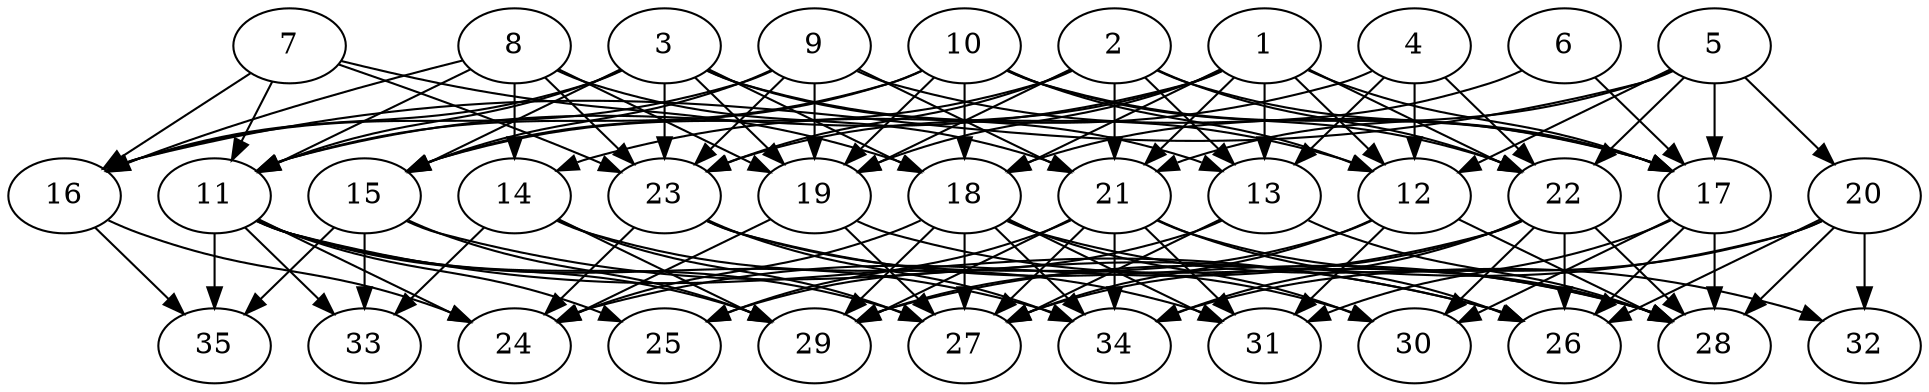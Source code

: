 // DAG automatically generated by daggen at Thu Oct  3 14:05:37 2019
// ./daggen --dot -n 35 --ccr 0.5 --fat 0.7 --regular 0.9 --density 0.6 --mindata 5242880 --maxdata 52428800 
digraph G {
  1 [size="26599424", alpha="0.13", expect_size="13299712"] 
  1 -> 11 [size ="13299712"]
  1 -> 12 [size ="13299712"]
  1 -> 13 [size ="13299712"]
  1 -> 17 [size ="13299712"]
  1 -> 18 [size ="13299712"]
  1 -> 19 [size ="13299712"]
  1 -> 21 [size ="13299712"]
  1 -> 22 [size ="13299712"]
  1 -> 23 [size ="13299712"]
  2 [size="95768576", alpha="0.17", expect_size="47884288"] 
  2 -> 13 [size ="47884288"]
  2 -> 15 [size ="47884288"]
  2 -> 17 [size ="47884288"]
  2 -> 19 [size ="47884288"]
  2 -> 21 [size ="47884288"]
  2 -> 22 [size ="47884288"]
  2 -> 23 [size ="47884288"]
  3 [size="76558336", alpha="0.05", expect_size="38279168"] 
  3 -> 11 [size ="38279168"]
  3 -> 12 [size ="38279168"]
  3 -> 13 [size ="38279168"]
  3 -> 15 [size ="38279168"]
  3 -> 16 [size ="38279168"]
  3 -> 18 [size ="38279168"]
  3 -> 19 [size ="38279168"]
  3 -> 23 [size ="38279168"]
  4 [size="68317184", alpha="0.18", expect_size="34158592"] 
  4 -> 12 [size ="34158592"]
  4 -> 13 [size ="34158592"]
  4 -> 14 [size ="34158592"]
  4 -> 22 [size ="34158592"]
  5 [size="78981120", alpha="0.05", expect_size="39490560"] 
  5 -> 12 [size ="39490560"]
  5 -> 16 [size ="39490560"]
  5 -> 17 [size ="39490560"]
  5 -> 20 [size ="39490560"]
  5 -> 21 [size ="39490560"]
  5 -> 22 [size ="39490560"]
  6 [size="33509376", alpha="0.18", expect_size="16754688"] 
  6 -> 17 [size ="16754688"]
  6 -> 18 [size ="16754688"]
  7 [size="46043136", alpha="0.16", expect_size="23021568"] 
  7 -> 11 [size ="23021568"]
  7 -> 16 [size ="23021568"]
  7 -> 18 [size ="23021568"]
  7 -> 23 [size ="23021568"]
  8 [size="64550912", alpha="0.02", expect_size="32275456"] 
  8 -> 11 [size ="32275456"]
  8 -> 14 [size ="32275456"]
  8 -> 16 [size ="32275456"]
  8 -> 19 [size ="32275456"]
  8 -> 21 [size ="32275456"]
  8 -> 23 [size ="32275456"]
  9 [size="39272448", alpha="0.09", expect_size="19636224"] 
  9 -> 15 [size ="19636224"]
  9 -> 16 [size ="19636224"]
  9 -> 17 [size ="19636224"]
  9 -> 19 [size ="19636224"]
  9 -> 21 [size ="19636224"]
  9 -> 23 [size ="19636224"]
  10 [size="26437632", alpha="0.08", expect_size="13218816"] 
  10 -> 11 [size ="13218816"]
  10 -> 12 [size ="13218816"]
  10 -> 15 [size ="13218816"]
  10 -> 17 [size ="13218816"]
  10 -> 18 [size ="13218816"]
  10 -> 19 [size ="13218816"]
  10 -> 22 [size ="13218816"]
  11 [size="81952768", alpha="0.05", expect_size="40976384"] 
  11 -> 24 [size ="40976384"]
  11 -> 25 [size ="40976384"]
  11 -> 26 [size ="40976384"]
  11 -> 27 [size ="40976384"]
  11 -> 29 [size ="40976384"]
  11 -> 33 [size ="40976384"]
  11 -> 34 [size ="40976384"]
  11 -> 35 [size ="40976384"]
  12 [size="50954240", alpha="0.10", expect_size="25477120"] 
  12 -> 27 [size ="25477120"]
  12 -> 28 [size ="25477120"]
  12 -> 29 [size ="25477120"]
  12 -> 31 [size ="25477120"]
  13 [size="35033088", alpha="0.15", expect_size="17516544"] 
  13 -> 25 [size ="17516544"]
  13 -> 27 [size ="17516544"]
  13 -> 28 [size ="17516544"]
  14 [size="59670528", alpha="0.08", expect_size="29835264"] 
  14 -> 27 [size ="29835264"]
  14 -> 29 [size ="29835264"]
  14 -> 31 [size ="29835264"]
  14 -> 33 [size ="29835264"]
  15 [size="51154944", alpha="0.02", expect_size="25577472"] 
  15 -> 26 [size ="25577472"]
  15 -> 29 [size ="25577472"]
  15 -> 33 [size ="25577472"]
  15 -> 35 [size ="25577472"]
  16 [size="72775680", alpha="0.08", expect_size="36387840"] 
  16 -> 24 [size ="36387840"]
  16 -> 35 [size ="36387840"]
  17 [size="61038592", alpha="0.05", expect_size="30519296"] 
  17 -> 26 [size ="30519296"]
  17 -> 28 [size ="30519296"]
  17 -> 30 [size ="30519296"]
  17 -> 31 [size ="30519296"]
  18 [size="42694656", alpha="0.19", expect_size="21347328"] 
  18 -> 24 [size ="21347328"]
  18 -> 27 [size ="21347328"]
  18 -> 29 [size ="21347328"]
  18 -> 30 [size ="21347328"]
  18 -> 31 [size ="21347328"]
  18 -> 32 [size ="21347328"]
  18 -> 34 [size ="21347328"]
  19 [size="50292736", alpha="0.18", expect_size="25146368"] 
  19 -> 24 [size ="25146368"]
  19 -> 27 [size ="25146368"]
  19 -> 28 [size ="25146368"]
  20 [size="90404864", alpha="0.17", expect_size="45202432"] 
  20 -> 26 [size ="45202432"]
  20 -> 28 [size ="45202432"]
  20 -> 29 [size ="45202432"]
  20 -> 32 [size ="45202432"]
  20 -> 34 [size ="45202432"]
  21 [size="35346432", alpha="0.19", expect_size="17673216"] 
  21 -> 25 [size ="17673216"]
  21 -> 26 [size ="17673216"]
  21 -> 27 [size ="17673216"]
  21 -> 28 [size ="17673216"]
  21 -> 29 [size ="17673216"]
  21 -> 31 [size ="17673216"]
  21 -> 34 [size ="17673216"]
  22 [size="57595904", alpha="0.19", expect_size="28797952"] 
  22 -> 24 [size ="28797952"]
  22 -> 26 [size ="28797952"]
  22 -> 27 [size ="28797952"]
  22 -> 28 [size ="28797952"]
  22 -> 30 [size ="28797952"]
  22 -> 34 [size ="28797952"]
  23 [size="104806400", alpha="0.14", expect_size="52403200"] 
  23 -> 24 [size ="52403200"]
  23 -> 28 [size ="52403200"]
  23 -> 30 [size ="52403200"]
  23 -> 34 [size ="52403200"]
  24 [size="79833088", alpha="0.00", expect_size="39916544"] 
  25 [size="20940800", alpha="0.01", expect_size="10470400"] 
  26 [size="28856320", alpha="0.07", expect_size="14428160"] 
  27 [size="68505600", alpha="0.01", expect_size="34252800"] 
  28 [size="93650944", alpha="0.06", expect_size="46825472"] 
  29 [size="91127808", alpha="0.17", expect_size="45563904"] 
  30 [size="80998400", alpha="0.11", expect_size="40499200"] 
  31 [size="65433600", alpha="0.01", expect_size="32716800"] 
  32 [size="60549120", alpha="0.19", expect_size="30274560"] 
  33 [size="57255936", alpha="0.03", expect_size="28627968"] 
  34 [size="27256832", alpha="0.16", expect_size="13628416"] 
  35 [size="28383232", alpha="0.19", expect_size="14191616"] 
}

